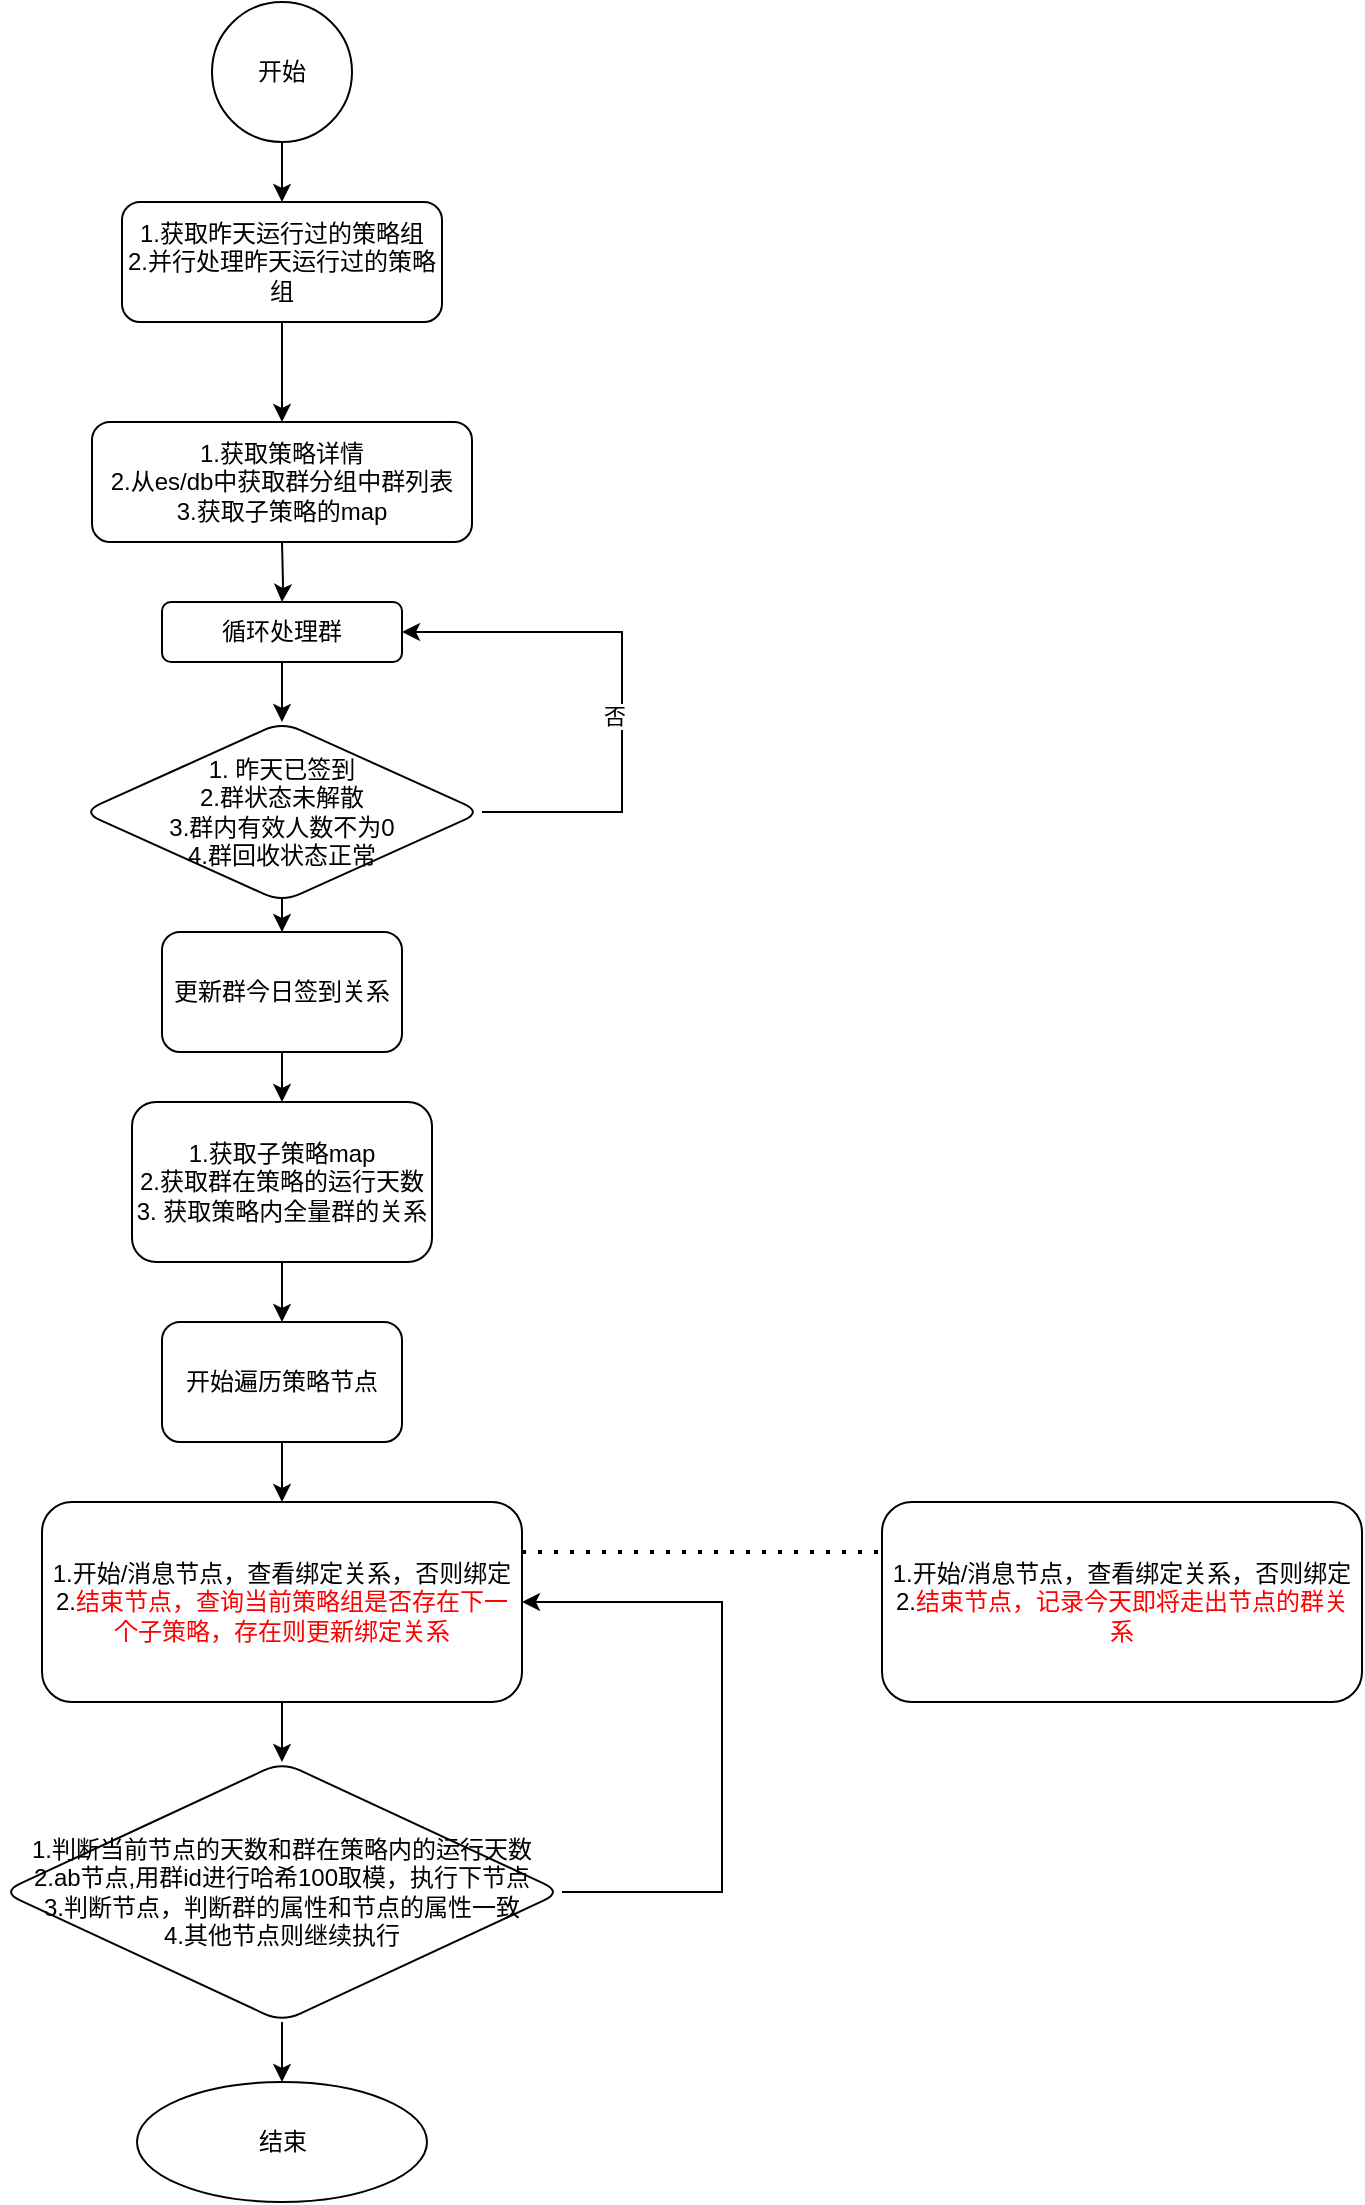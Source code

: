 <mxfile version="22.1.11" type="github">
  <diagram id="C5RBs43oDa-KdzZeNtuy" name="Page-1">
    <mxGraphModel dx="1735" dy="1073" grid="1" gridSize="10" guides="1" tooltips="1" connect="1" arrows="1" fold="1" page="1" pageScale="1" pageWidth="827" pageHeight="1169" math="0" shadow="0">
      <root>
        <mxCell id="WIyWlLk6GJQsqaUBKTNV-0" />
        <mxCell id="WIyWlLk6GJQsqaUBKTNV-1" parent="WIyWlLk6GJQsqaUBKTNV-0" />
        <mxCell id="xtK8L2MCL9ftGPmvkC70-3" value="" style="edgeStyle=orthogonalEdgeStyle;rounded=0;orthogonalLoop=1;jettySize=auto;html=1;" edge="1" parent="WIyWlLk6GJQsqaUBKTNV-1" source="xtK8L2MCL9ftGPmvkC70-0">
          <mxGeometry relative="1" as="geometry">
            <mxPoint x="220" y="270" as="targetPoint" />
          </mxGeometry>
        </mxCell>
        <mxCell id="xtK8L2MCL9ftGPmvkC70-0" value="1.获取昨天运行过的策略组&lt;br&gt;2.并行处理昨天运行过的策略组" style="whiteSpace=wrap;html=1;rounded=1;glass=0;strokeWidth=1;shadow=0;" vertex="1" parent="WIyWlLk6GJQsqaUBKTNV-1">
          <mxGeometry x="140" y="160" width="160" height="60" as="geometry" />
        </mxCell>
        <mxCell id="xtK8L2MCL9ftGPmvkC70-4" value="1.获取策略详情&lt;br&gt;2.从es/db中获取群分组中群列表&lt;br&gt;3.获取子策略的map" style="whiteSpace=wrap;html=1;rounded=1;glass=0;strokeWidth=1;shadow=0;" vertex="1" parent="WIyWlLk6GJQsqaUBKTNV-1">
          <mxGeometry x="125" y="270" width="190" height="60" as="geometry" />
        </mxCell>
        <mxCell id="xtK8L2MCL9ftGPmvkC70-7" value="" style="edgeStyle=orthogonalEdgeStyle;rounded=0;orthogonalLoop=1;jettySize=auto;html=1;" edge="1" parent="WIyWlLk6GJQsqaUBKTNV-1" source="xtK8L2MCL9ftGPmvkC70-6" target="xtK8L2MCL9ftGPmvkC70-0">
          <mxGeometry relative="1" as="geometry" />
        </mxCell>
        <mxCell id="xtK8L2MCL9ftGPmvkC70-6" value="开始" style="ellipse;whiteSpace=wrap;html=1;aspect=fixed;" vertex="1" parent="WIyWlLk6GJQsqaUBKTNV-1">
          <mxGeometry x="185" y="60" width="70" height="70" as="geometry" />
        </mxCell>
        <mxCell id="xtK8L2MCL9ftGPmvkC70-14" value="" style="edgeStyle=orthogonalEdgeStyle;rounded=0;orthogonalLoop=1;jettySize=auto;html=1;" edge="1" parent="WIyWlLk6GJQsqaUBKTNV-1" target="xtK8L2MCL9ftGPmvkC70-13">
          <mxGeometry relative="1" as="geometry">
            <mxPoint x="220" y="510" as="sourcePoint" />
          </mxGeometry>
        </mxCell>
        <mxCell id="xtK8L2MCL9ftGPmvkC70-16" value="" style="edgeStyle=orthogonalEdgeStyle;rounded=0;orthogonalLoop=1;jettySize=auto;html=1;" edge="1" parent="WIyWlLk6GJQsqaUBKTNV-1" target="xtK8L2MCL9ftGPmvkC70-15">
          <mxGeometry relative="1" as="geometry">
            <mxPoint x="220" y="330" as="sourcePoint" />
          </mxGeometry>
        </mxCell>
        <mxCell id="xtK8L2MCL9ftGPmvkC70-18" value="" style="edgeStyle=orthogonalEdgeStyle;rounded=0;orthogonalLoop=1;jettySize=auto;html=1;" edge="1" parent="WIyWlLk6GJQsqaUBKTNV-1" source="xtK8L2MCL9ftGPmvkC70-15" target="xtK8L2MCL9ftGPmvkC70-17">
          <mxGeometry relative="1" as="geometry" />
        </mxCell>
        <mxCell id="xtK8L2MCL9ftGPmvkC70-15" value="循环处理群" style="whiteSpace=wrap;html=1;rounded=1;glass=0;strokeWidth=1;shadow=0;" vertex="1" parent="WIyWlLk6GJQsqaUBKTNV-1">
          <mxGeometry x="160" y="360" width="120" height="30" as="geometry" />
        </mxCell>
        <mxCell id="xtK8L2MCL9ftGPmvkC70-22" value="" style="edgeStyle=orthogonalEdgeStyle;rounded=0;orthogonalLoop=1;jettySize=auto;html=1;" edge="1" parent="WIyWlLk6GJQsqaUBKTNV-1" source="xtK8L2MCL9ftGPmvkC70-17" target="xtK8L2MCL9ftGPmvkC70-21">
          <mxGeometry relative="1" as="geometry" />
        </mxCell>
        <mxCell id="xtK8L2MCL9ftGPmvkC70-17" value="1. 昨天已签到&lt;br&gt;2.群状态未解散&lt;br&gt;3.群内有效人数不为0&lt;br&gt;4.群回收状态正常" style="rhombus;whiteSpace=wrap;html=1;rounded=1;glass=0;strokeWidth=1;shadow=0;" vertex="1" parent="WIyWlLk6GJQsqaUBKTNV-1">
          <mxGeometry x="120" y="420" width="200" height="90" as="geometry" />
        </mxCell>
        <mxCell id="xtK8L2MCL9ftGPmvkC70-19" value="" style="endArrow=classic;html=1;rounded=0;exitX=1;exitY=0.5;exitDx=0;exitDy=0;entryX=1;entryY=0.5;entryDx=0;entryDy=0;" edge="1" parent="WIyWlLk6GJQsqaUBKTNV-1" source="xtK8L2MCL9ftGPmvkC70-17" target="xtK8L2MCL9ftGPmvkC70-15">
          <mxGeometry width="50" height="50" relative="1" as="geometry">
            <mxPoint x="270" y="400" as="sourcePoint" />
            <mxPoint x="320" y="350" as="targetPoint" />
            <Array as="points">
              <mxPoint x="390" y="465" />
              <mxPoint x="390" y="375" />
            </Array>
          </mxGeometry>
        </mxCell>
        <mxCell id="xtK8L2MCL9ftGPmvkC70-20" value="否" style="edgeLabel;html=1;align=center;verticalAlign=middle;resizable=0;points=[];" vertex="1" connectable="0" parent="xtK8L2MCL9ftGPmvkC70-19">
          <mxGeometry x="-0.126" y="4" relative="1" as="geometry">
            <mxPoint as="offset" />
          </mxGeometry>
        </mxCell>
        <mxCell id="xtK8L2MCL9ftGPmvkC70-24" value="" style="edgeStyle=orthogonalEdgeStyle;rounded=0;orthogonalLoop=1;jettySize=auto;html=1;" edge="1" parent="WIyWlLk6GJQsqaUBKTNV-1" source="xtK8L2MCL9ftGPmvkC70-21" target="xtK8L2MCL9ftGPmvkC70-23">
          <mxGeometry relative="1" as="geometry" />
        </mxCell>
        <mxCell id="xtK8L2MCL9ftGPmvkC70-21" value="更新群今日签到关系" style="whiteSpace=wrap;html=1;rounded=1;glass=0;strokeWidth=1;shadow=0;" vertex="1" parent="WIyWlLk6GJQsqaUBKTNV-1">
          <mxGeometry x="160" y="525" width="120" height="60" as="geometry" />
        </mxCell>
        <mxCell id="xtK8L2MCL9ftGPmvkC70-34" value="" style="edgeStyle=orthogonalEdgeStyle;rounded=0;orthogonalLoop=1;jettySize=auto;html=1;" edge="1" parent="WIyWlLk6GJQsqaUBKTNV-1" source="xtK8L2MCL9ftGPmvkC70-23" target="xtK8L2MCL9ftGPmvkC70-33">
          <mxGeometry relative="1" as="geometry" />
        </mxCell>
        <mxCell id="xtK8L2MCL9ftGPmvkC70-23" value="1.获取子策略map&lt;br&gt;2.获取群在策略的运行天数&lt;br&gt;3. 获取策略内全量群的关系" style="whiteSpace=wrap;html=1;rounded=1;glass=0;strokeWidth=1;shadow=0;" vertex="1" parent="WIyWlLk6GJQsqaUBKTNV-1">
          <mxGeometry x="145" y="610" width="150" height="80" as="geometry" />
        </mxCell>
        <mxCell id="xtK8L2MCL9ftGPmvkC70-39" value="" style="edgeStyle=orthogonalEdgeStyle;rounded=0;orthogonalLoop=1;jettySize=auto;html=1;" edge="1" parent="WIyWlLk6GJQsqaUBKTNV-1" source="xtK8L2MCL9ftGPmvkC70-33" target="xtK8L2MCL9ftGPmvkC70-38">
          <mxGeometry relative="1" as="geometry" />
        </mxCell>
        <mxCell id="xtK8L2MCL9ftGPmvkC70-33" value="开始遍历策略节点" style="whiteSpace=wrap;html=1;rounded=1;glass=0;strokeWidth=1;shadow=0;" vertex="1" parent="WIyWlLk6GJQsqaUBKTNV-1">
          <mxGeometry x="160" y="720" width="120" height="60" as="geometry" />
        </mxCell>
        <mxCell id="xtK8L2MCL9ftGPmvkC70-46" value="" style="edgeStyle=orthogonalEdgeStyle;rounded=0;orthogonalLoop=1;jettySize=auto;html=1;" edge="1" parent="WIyWlLk6GJQsqaUBKTNV-1" source="xtK8L2MCL9ftGPmvkC70-35" target="xtK8L2MCL9ftGPmvkC70-45">
          <mxGeometry relative="1" as="geometry" />
        </mxCell>
        <mxCell id="xtK8L2MCL9ftGPmvkC70-35" value="1.判断当前节点的天数和群在策略内的运行天数&lt;br&gt;2.ab节点,用群id进行哈希100取模，执行下节点&lt;br&gt;3.判断节点，判断群的属性和节点的属性一致&lt;br&gt;4.其他节点则继续执行" style="rhombus;whiteSpace=wrap;html=1;rounded=1;glass=0;strokeWidth=1;shadow=0;" vertex="1" parent="WIyWlLk6GJQsqaUBKTNV-1">
          <mxGeometry x="80" y="940" width="280" height="130" as="geometry" />
        </mxCell>
        <mxCell id="xtK8L2MCL9ftGPmvkC70-40" value="" style="edgeStyle=orthogonalEdgeStyle;rounded=0;orthogonalLoop=1;jettySize=auto;html=1;" edge="1" parent="WIyWlLk6GJQsqaUBKTNV-1" source="xtK8L2MCL9ftGPmvkC70-38" target="xtK8L2MCL9ftGPmvkC70-35">
          <mxGeometry relative="1" as="geometry" />
        </mxCell>
        <mxCell id="xtK8L2MCL9ftGPmvkC70-38" value="1.开始/消息节点，查看绑定关系，否则绑定&lt;br style=&quot;border-color: var(--border-color);&quot;&gt;2.&lt;font color=&quot;#ff0000&quot;&gt;结束节点，查询当前策略组是否存在下一个子策略，存在则更新绑定关系&lt;/font&gt;" style="whiteSpace=wrap;html=1;rounded=1;glass=0;strokeWidth=1;shadow=0;" vertex="1" parent="WIyWlLk6GJQsqaUBKTNV-1">
          <mxGeometry x="100" y="810" width="240" height="100" as="geometry" />
        </mxCell>
        <mxCell id="xtK8L2MCL9ftGPmvkC70-44" value="" style="endArrow=classic;html=1;rounded=0;exitX=1;exitY=0.5;exitDx=0;exitDy=0;entryX=1;entryY=0.5;entryDx=0;entryDy=0;" edge="1" parent="WIyWlLk6GJQsqaUBKTNV-1" source="xtK8L2MCL9ftGPmvkC70-35" target="xtK8L2MCL9ftGPmvkC70-38">
          <mxGeometry width="50" height="50" relative="1" as="geometry">
            <mxPoint x="310" y="900" as="sourcePoint" />
            <mxPoint x="360" y="850" as="targetPoint" />
            <Array as="points">
              <mxPoint x="440" y="1005" />
              <mxPoint x="440" y="860" />
            </Array>
          </mxGeometry>
        </mxCell>
        <mxCell id="xtK8L2MCL9ftGPmvkC70-45" value="结束" style="ellipse;whiteSpace=wrap;html=1;rounded=1;glass=0;strokeWidth=1;shadow=0;" vertex="1" parent="WIyWlLk6GJQsqaUBKTNV-1">
          <mxGeometry x="147.5" y="1100" width="145" height="60" as="geometry" />
        </mxCell>
        <mxCell id="xtK8L2MCL9ftGPmvkC70-47" value="" style="endArrow=none;dashed=1;html=1;dashPattern=1 3;strokeWidth=2;rounded=0;exitX=1;exitY=0.25;exitDx=0;exitDy=0;" edge="1" parent="WIyWlLk6GJQsqaUBKTNV-1" source="xtK8L2MCL9ftGPmvkC70-38">
          <mxGeometry width="50" height="50" relative="1" as="geometry">
            <mxPoint x="360" y="640" as="sourcePoint" />
            <mxPoint x="520" y="835" as="targetPoint" />
          </mxGeometry>
        </mxCell>
        <mxCell id="xtK8L2MCL9ftGPmvkC70-48" value="1.开始/消息节点，查看绑定关系，否则绑定&lt;br style=&quot;border-color: var(--border-color);&quot;&gt;2.&lt;font color=&quot;#ff0000&quot;&gt;结束节点，记录今天即将走出节点的群关系&lt;/font&gt;" style="whiteSpace=wrap;html=1;rounded=1;glass=0;strokeWidth=1;shadow=0;" vertex="1" parent="WIyWlLk6GJQsqaUBKTNV-1">
          <mxGeometry x="520" y="810" width="240" height="100" as="geometry" />
        </mxCell>
      </root>
    </mxGraphModel>
  </diagram>
</mxfile>
